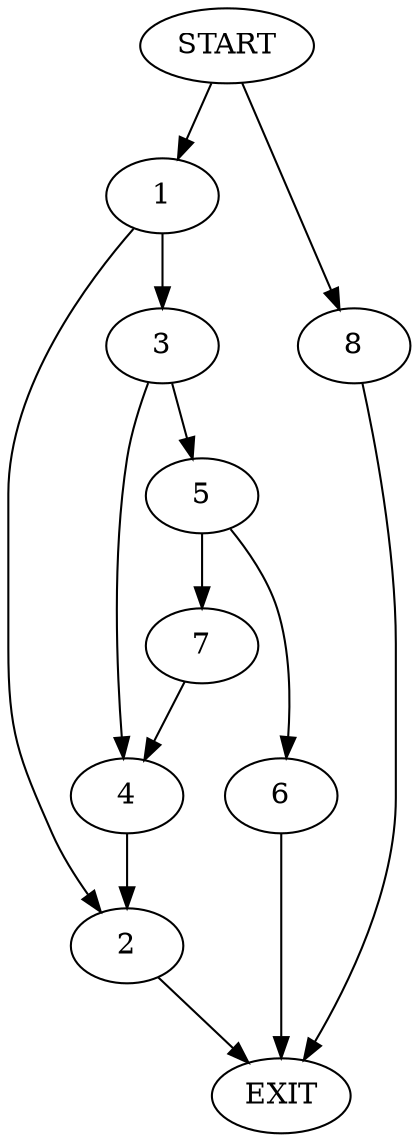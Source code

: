 digraph {
0 [label="START"]
9 [label="EXIT"]
0 -> 1
1 -> 2
1 -> 3
3 -> 4
3 -> 5
2 -> 9
4 -> 2
5 -> 6
5 -> 7
7 -> 4
6 -> 9
0 -> 8
8 -> 9
}
